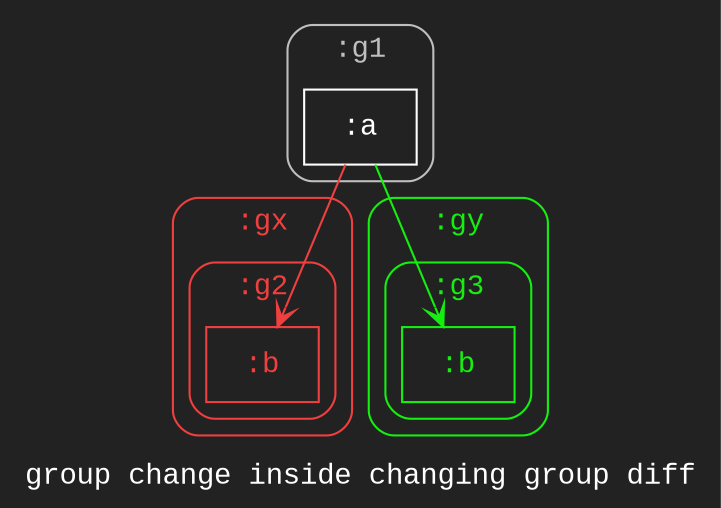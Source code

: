 digraph D {
    tooltip="group change inside changing group diff";
    label="group change inside changing group diff";
    bgcolor="#222222";
    fontcolor="#ffffff";
    fontname="Courier New";
    
    subgraph cluster_node1 { /* :g1 */
        label=":g1";
        style="rounded";
        fontname="Courier New";
        color="#bfbfbf";
        fontcolor="#bfbfbf";
        tooltip=":g1";
        
        node2 [color="#ffffff",fontcolor="#ffffff",fontname="Courier New",shape="rectangle",tooltip=":g1:a",label=":a"]
    }
    
    subgraph cluster_node3 { /* :gx */
        label=":gx";
        style="rounded";
        fontname="Courier New";
        color="#ef3f3f";
        fontcolor="#ef3f3f";
        tooltip=":gx";
        
        subgraph cluster_node4 { /* :g2 */
            label=":g2";
            style="rounded";
            fontname="Courier New";
            color="#ef3f3f";
            fontcolor="#ef3f3f";
            tooltip=":gx:g2";
            
            node5 [color="#ef3f3f",fontcolor="#ef3f3f",fontname="Courier New",shape="rectangle",tooltip=":gx:g2:b",label=":b"]
        }
    }
    
    subgraph cluster_node6 { /* :gy */
        label=":gy";
        style="rounded";
        fontname="Courier New";
        color="#15ef10";
        fontcolor="#15ef10";
        tooltip=":gy";
        
        subgraph cluster_node7 { /* :g3 */
            label=":g3";
            style="rounded";
            fontname="Courier New";
            color="#15ef10";
            fontcolor="#15ef10";
            tooltip=":gy:g3";
            
            node8 [color="#15ef10",fontcolor="#15ef10",fontname="Courier New",shape="rectangle",tooltip=":gy:g3:b",label=":b"]
        }
    }
    
    node2 -> node5 [arrowhead="vee",color="#ef3f3f",tooltip=":g1:a\n   ->\n:gx:g2:b",]
    node2 -> node8 [arrowhead="vee",color="#15ef10",tooltip=":g1:a\n   ->\n:gy:g3:b",]
}
